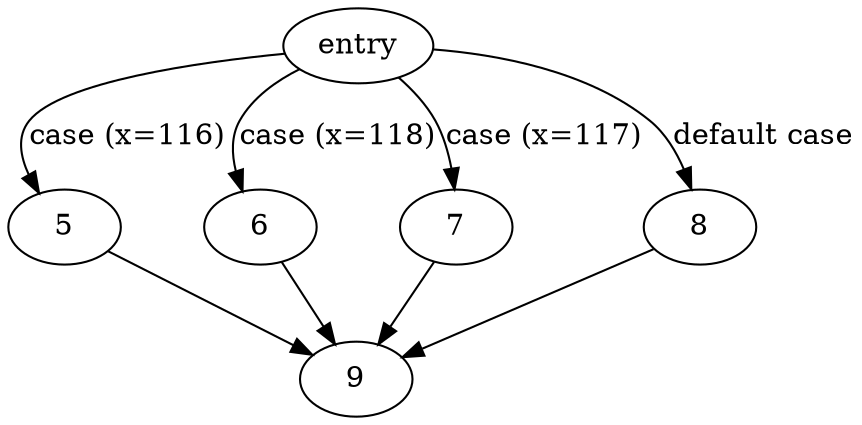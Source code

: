 digraph "selectOpName" {
	// Node definitions.
	1 [label=entry];
	5;
	6;
	7;
	8;
	9;

	// Edge definitions.
	1 -> 5 [label="case (x=116)"];
	1 -> 6 [label="case (x=118)"];
	1 -> 7 [label="case (x=117)"];
	1 -> 8 [label="default case"];
	5 -> 9;
	6 -> 9;
	7 -> 9;
	8 -> 9;
}